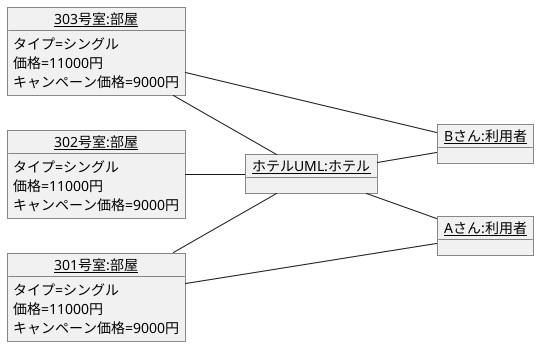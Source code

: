 @startuml
left to right direction
object "<u>301号室:部屋</u>" as room1 {
    タイプ=シングル
    価格=11000円
    キャンペーン価格=9000円
}
object "<u>302号室:部屋</u>" as room2 {
    タイプ=シングル
    価格=11000円
    キャンペーン価格=9000円
}
object "<u>303号室:部屋</u>" as room3 {
    タイプ=シングル
    価格=11000円
    キャンペーン価格=9000円
}
object "<u>Aさん:利用者</u>" as guest1 {
    
}
object "<u>Bさん:利用者</u>" as guest2 {
    
}
object "<u>ホテルUML:ホテル" as hotel {

}

guest1 -up- hotel
guest2 -up- hotel


room1 -- hotel
room2 -- hotel
room3 -- hotel

guest1 -left- room1
guest2 -left- room3
@enduml